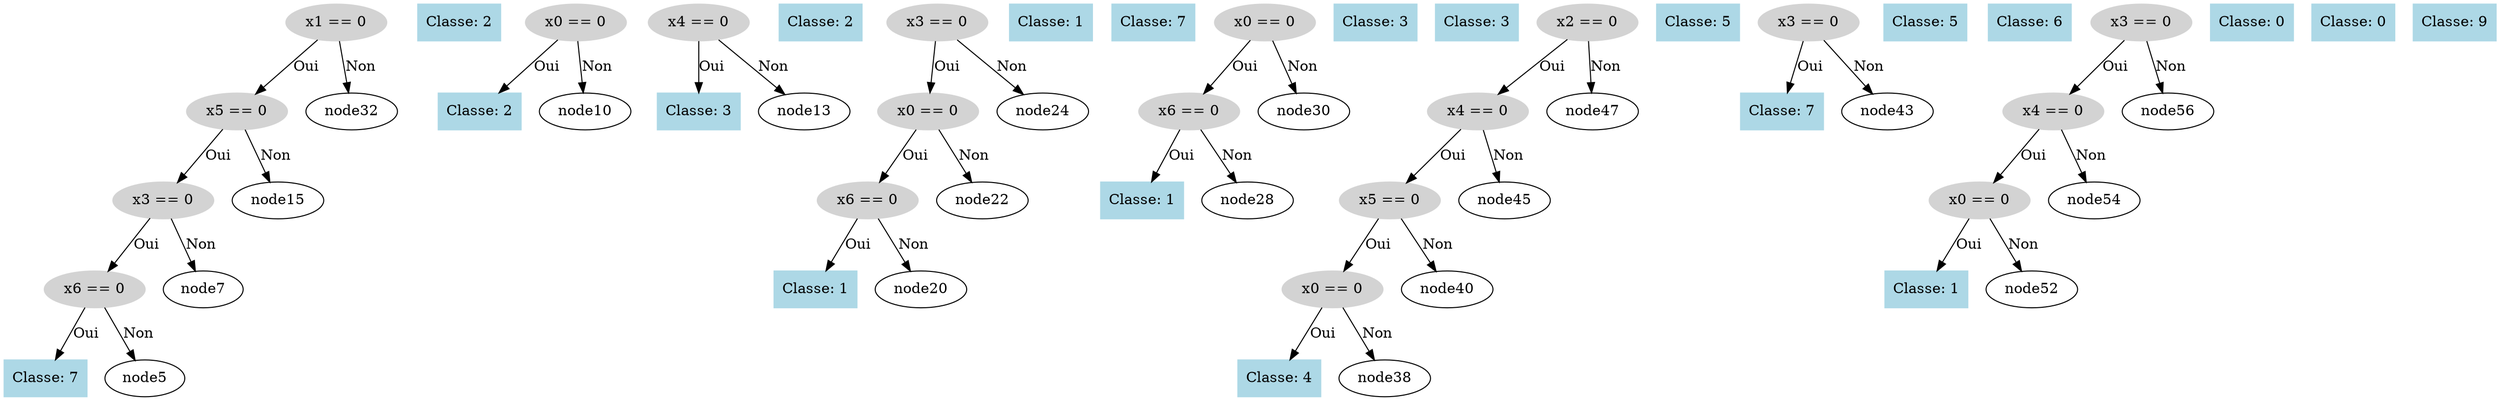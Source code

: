 digraph DecisionTree {
  node0 [label="x1 == 0", shape=ellipse, style=filled, color=lightgray];
  node0 -> node1 [label="Oui"];
  node1 [label="x5 == 0", shape=ellipse, style=filled, color=lightgray];
  node1 -> node2 [label="Oui"];
  node2 [label="x3 == 0", shape=ellipse, style=filled, color=lightgray];
  node2 -> node3 [label="Oui"];
  node3 [label="x6 == 0", shape=ellipse, style=filled, color=lightgray];
  node3 -> node4 [label="Oui"];
  node4 [label="Classe: 7", shape=box, style=filled, color=lightblue];
  node3 -> node5 [label="Non"];
  node6 [label="Classe: 2", shape=box, style=filled, color=lightblue];
  node2 -> node7 [label="Non"];
  node8 [label="x0 == 0", shape=ellipse, style=filled, color=lightgray];
  node8 -> node9 [label="Oui"];
  node9 [label="Classe: 2", shape=box, style=filled, color=lightblue];
  node8 -> node10 [label="Non"];
  node11 [label="x4 == 0", shape=ellipse, style=filled, color=lightgray];
  node11 -> node12 [label="Oui"];
  node12 [label="Classe: 3", shape=box, style=filled, color=lightblue];
  node11 -> node13 [label="Non"];
  node14 [label="Classe: 2", shape=box, style=filled, color=lightblue];
  node1 -> node15 [label="Non"];
  node16 [label="x3 == 0", shape=ellipse, style=filled, color=lightgray];
  node16 -> node17 [label="Oui"];
  node17 [label="x0 == 0", shape=ellipse, style=filled, color=lightgray];
  node17 -> node18 [label="Oui"];
  node18 [label="x6 == 0", shape=ellipse, style=filled, color=lightgray];
  node18 -> node19 [label="Oui"];
  node19 [label="Classe: 1", shape=box, style=filled, color=lightblue];
  node18 -> node20 [label="Non"];
  node21 [label="Classe: 1", shape=box, style=filled, color=lightblue];
  node17 -> node22 [label="Non"];
  node23 [label="Classe: 7", shape=box, style=filled, color=lightblue];
  node16 -> node24 [label="Non"];
  node25 [label="x0 == 0", shape=ellipse, style=filled, color=lightgray];
  node25 -> node26 [label="Oui"];
  node26 [label="x6 == 0", shape=ellipse, style=filled, color=lightgray];
  node26 -> node27 [label="Oui"];
  node27 [label="Classe: 1", shape=box, style=filled, color=lightblue];
  node26 -> node28 [label="Non"];
  node29 [label="Classe: 3", shape=box, style=filled, color=lightblue];
  node25 -> node30 [label="Non"];
  node31 [label="Classe: 3", shape=box, style=filled, color=lightblue];
  node0 -> node32 [label="Non"];
  node33 [label="x2 == 0", shape=ellipse, style=filled, color=lightgray];
  node33 -> node34 [label="Oui"];
  node34 [label="x4 == 0", shape=ellipse, style=filled, color=lightgray];
  node34 -> node35 [label="Oui"];
  node35 [label="x5 == 0", shape=ellipse, style=filled, color=lightgray];
  node35 -> node36 [label="Oui"];
  node36 [label="x0 == 0", shape=ellipse, style=filled, color=lightgray];
  node36 -> node37 [label="Oui"];
  node37 [label="Classe: 4", shape=box, style=filled, color=lightblue];
  node36 -> node38 [label="Non"];
  node39 [label="Classe: 5", shape=box, style=filled, color=lightblue];
  node35 -> node40 [label="Non"];
  node41 [label="x3 == 0", shape=ellipse, style=filled, color=lightgray];
  node41 -> node42 [label="Oui"];
  node42 [label="Classe: 7", shape=box, style=filled, color=lightblue];
  node41 -> node43 [label="Non"];
  node44 [label="Classe: 5", shape=box, style=filled, color=lightblue];
  node34 -> node45 [label="Non"];
  node46 [label="Classe: 6", shape=box, style=filled, color=lightblue];
  node33 -> node47 [label="Non"];
  node48 [label="x3 == 0", shape=ellipse, style=filled, color=lightgray];
  node48 -> node49 [label="Oui"];
  node49 [label="x4 == 0", shape=ellipse, style=filled, color=lightgray];
  node49 -> node50 [label="Oui"];
  node50 [label="x0 == 0", shape=ellipse, style=filled, color=lightgray];
  node50 -> node51 [label="Oui"];
  node51 [label="Classe: 1", shape=box, style=filled, color=lightblue];
  node50 -> node52 [label="Non"];
  node53 [label="Classe: 0", shape=box, style=filled, color=lightblue];
  node49 -> node54 [label="Non"];
  node55 [label="Classe: 0", shape=box, style=filled, color=lightblue];
  node48 -> node56 [label="Non"];
  node57 [label="Classe: 9", shape=box, style=filled, color=lightblue];
}
